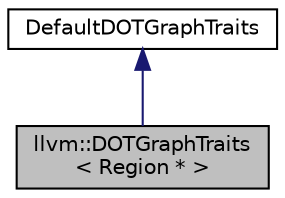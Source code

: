digraph "llvm::DOTGraphTraits&lt; Region * &gt;"
{
  bgcolor="transparent";
  edge [fontname="Helvetica",fontsize="10",labelfontname="Helvetica",labelfontsize="10"];
  node [fontname="Helvetica",fontsize="10",shape=record];
  Node2 [label="llvm::DOTGraphTraits\l\< Region * \>",height=0.2,width=0.4,color="black", fillcolor="grey75", style="filled", fontcolor="black"];
  Node3 -> Node2 [dir="back",color="midnightblue",fontsize="10",style="solid",fontname="Helvetica"];
  Node3 [label="DefaultDOTGraphTraits",height=0.2,width=0.4,color="black",URL="$classDefaultDOTGraphTraits.html"];
}
